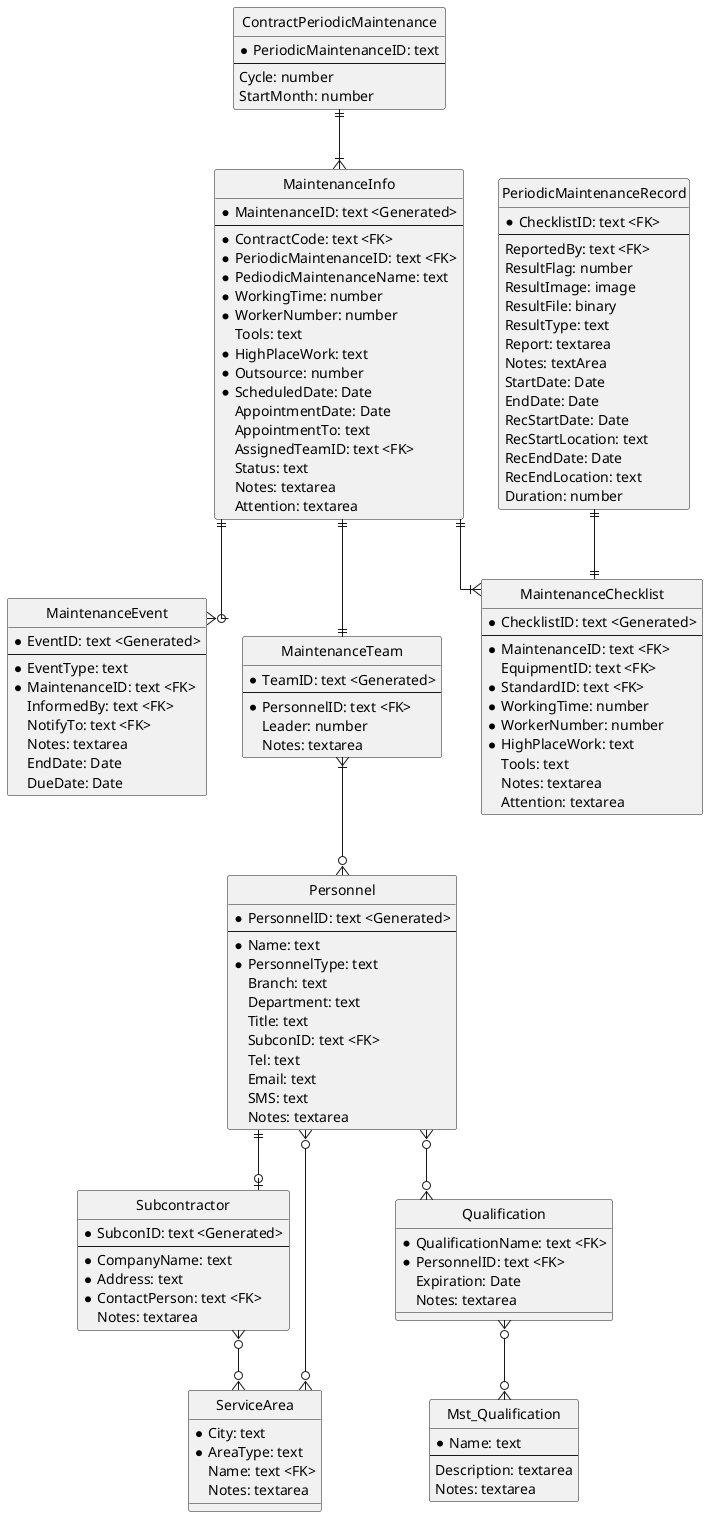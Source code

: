 @startuml
hide circle
skinparam linetype ortho

entity ContractPeriodicMaintenance {
    * PeriodicMaintenanceID: text
    --
    Cycle: number
    StartMonth: number
}
entity MaintenanceInfo {
    * MaintenanceID: text <Generated>
    --
    * ContractCode: text <FK>
    * PeriodicMaintenanceID: text <FK>
    * PediodicMaintenanceName: text
    * WorkingTime: number
    * WorkerNumber: number
    Tools: text
    * HighPlaceWork: text
    * Outsource: number
    * ScheduledDate: Date
    AppointmentDate: Date
    AppointmentTo: text
    AssignedTeamID: text <FK>
    Status: text
    Notes: textarea
    Attention: textarea
}
' Status: Appointment/ assignment/ ScheduleFixed/ Pending/ Complete/ RemainingWork
entity MaintenanceEvent {
    * EventID: text <Generated>
    --
    * EventType: text
    * MaintenanceID: text <FK>
    InformedBy: text <FK>
    NotifyTo: text <FK>
    Notes: textarea
    EndDate: Date
    DueDate: Date
}
' EventType: Generated/ Appoint/ Assign/ FixSchedule/ StartPM/ SubmitQtn
entity MaintenanceChecklist {
    * ChecklistID: text <Generated>
    --
    * MaintenanceID: text <FK> 
    EquipmentID: text <FK>
    * StandardID: text <FK>
    * WorkingTime: number
    * WorkerNumber: number
    * HighPlaceWork: text
    Tools: text
    Notes: textarea
    Attention: textarea
}
entity PeriodicMaintenanceRecord {
    * ChecklistID: text <FK>
    --
    ReportedBy: text <FK>
    ResultFlag: number
    ResultImage: image
    ResultFile: binary
    ResultType: text
    Report: textarea
    Notes: textArea
    StartDate: Date
    EndDate: Date
    RecStartDate: Date
    RecStartLocation: text
    RecEndDate: Date
    RecEndLocation: text
    Duration: number
}
' ResultType: Completed/ Pending/ RemainingWork
entity MaintenanceTeam {
    * TeamID: text <Generated>
    --
    * PersonnelID: text <FK>
    Leader: number
    Notes: textarea
}
entity Personnel {
    * PersonnelID: text <Generated>
    --
    * Name: text
    * PersonnelType: text
    Branch: text
    Department: text
    Title: text
    SubconID: text <FK>
    Tel: text
    Email: text
    SMS: text
    Notes: textarea
}
' PersonnelType: Employee/ Subcon/ Vender/ Maker
entity Subcontractor {
    * SubconID: text <Generated>
    --
    * CompanyName: text
    * Address: text
    * ContactPerson: text <FK>
    Notes: textarea
}
entity Qualification {
    * QualificationName: text <FK>
    * PersonnelID: text <FK>
    Expiration: Date
    Notes: textarea
}

entity Mst_Qualification {
    * Name: text
    --
    Description: textarea
    Notes: textarea
}
entity ServiceArea {
    * City: text
    * AreaType: text
    Name: text <FK>
    Notes: textarea
}
' AreaType: Branch/ Department/ Company/ PersonnelID

ContractPeriodicMaintenance ||--|{ MaintenanceInfo
MaintenanceInfo ||--|{ MaintenanceChecklist
PeriodicMaintenanceRecord ||--|| MaintenanceChecklist
MaintenanceInfo ||--o{ MaintenanceEvent
MaintenanceInfo ||--|| MaintenanceTeam
MaintenanceTeam }|--o{ Personnel
Personnel ||--o| Subcontractor
Personnel }o--o{ Qualification
Qualification }o--o{ Mst_Qualification
Personnel }o--o{ ServiceArea
Subcontractor }o--o{ ServiceArea
@enduml